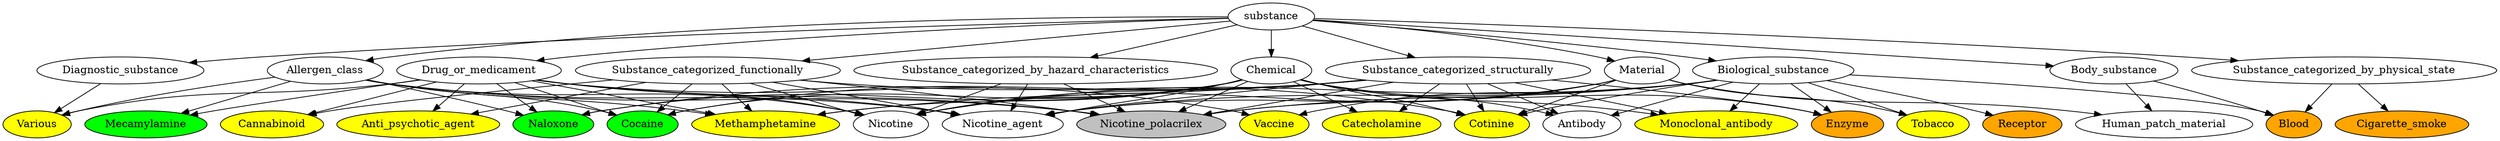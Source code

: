 digraph g {
substance->Diagnostic_substance;
Diagnostic_substance->Various;
substance->Substance_categorized_structurally;
Substance_categorized_structurally->Nicotine;
Substance_categorized_structurally->Nicotine_agent;
Substance_categorized_structurally->Nicotine_polacrilex;
Substance_categorized_structurally->Cotinine;
Substance_categorized_structurally->Cocaine;
Substance_categorized_structurally->Naloxone;
Substance_categorized_structurally->Methamphetamine;
Substance_categorized_structurally->Catecholamine;
Substance_categorized_structurally->Antibody;
Substance_categorized_structurally->Monoclonal_antibody;
Substance_categorized_structurally->Enzyme;
substance->Chemical;
Chemical->Nicotine;
Chemical->Nicotine_agent;
Chemical->Nicotine_polacrilex;
Chemical->Cotinine;
Chemical->Cocaine;
Chemical->Naloxone;
Chemical->Methamphetamine;
Chemical->Catecholamine;
Chemical->Antibody;
Chemical->Monoclonal_antibody;
Chemical->Enzyme;
substance->Biological_substance;
Biological_substance->Nicotine;
Biological_substance->Nicotine_agent;
Biological_substance->Nicotine_polacrilex;
Biological_substance->Cotinine;
Biological_substance->Tobacco;
Biological_substance->Receptor;
Biological_substance->Blood;
Biological_substance->Vaccine;
Biological_substance->Antibody;
Biological_substance->Monoclonal_antibody;
Biological_substance->Enzyme;
substance->Material;
Material->Nicotine;
Material->Nicotine_agent;
Material->Nicotine_polacrilex;
Material->Cotinine;
Material->Tobacco;
Material->Human_patch_material;
substance->Drug_or_medicament;
Drug_or_medicament->Nicotine;
Drug_or_medicament->Nicotine_agent;
Drug_or_medicament->Nicotine_polacrilex;
Drug_or_medicament->Methamphetamine;
Drug_or_medicament->Cocaine;
Drug_or_medicament->Anti_psychotic_agent;
Drug_or_medicament->Cannabinoid;
Drug_or_medicament->Mecamylamine;
Drug_or_medicament->Naloxone;
Drug_or_medicament->Vaccine;
Drug_or_medicament->Various;
substance->Allergen_class;
Allergen_class->Nicotine;
Allergen_class->Nicotine_agent;
Allergen_class->Nicotine_polacrilex;
Allergen_class->Naloxone;
Allergen_class->Methamphetamine;
Allergen_class->Mecamylamine;
Allergen_class->Cocaine;
Allergen_class->Various;
substance->Substance_categorized_by_hazard_characteristics;
Substance_categorized_by_hazard_characteristics->Nicotine;
Substance_categorized_by_hazard_characteristics->Nicotine_agent;
Substance_categorized_by_hazard_characteristics->Nicotine_polacrilex;
substance->Substance_categorized_functionally;
Substance_categorized_functionally->Nicotine;
Substance_categorized_functionally->Nicotine_agent;
Substance_categorized_functionally->Nicotine_polacrilex;
Substance_categorized_functionally->Cotinine;
Substance_categorized_functionally->Methamphetamine;
Substance_categorized_functionally->Cocaine;
Substance_categorized_functionally->Anti_psychotic_agent;
Substance_categorized_functionally->Cannabinoid;
substance->Body_substance;
Body_substance->Blood;
Body_substance->Human_patch_material;
substance->Substance_categorized_by_physical_state;
Substance_categorized_by_physical_state->Cigarette_smoke;
Substance_categorized_by_physical_state->Blood;
Tobacco [style=filled, fillcolor=yellow];
Nicotine_polacrilex [style=filled, fillcolor=gray];
Cigarette_smoke [style=filled, fillcolor=orange];
Naloxone [style=filled, fillcolor=green];
Methamphetamine [style=filled, fillcolor=yellow];
Cannabinoid [style=filled, fillcolor=yellow];
Receptor [style=filled, fillcolor=orange];
Blood [style=filled, fillcolor=orange];
Cotinine [style=filled, fillcolor=yellow];
Mecamylamine [style=filled, fillcolor=green];
Vaccine [style=filled, fillcolor=yellow];
Catecholamine [style=filled, fillcolor=yellow];
Various [style=filled, fillcolor=yellow];
Monoclonal_antibody [style=filled, fillcolor=yellow];
Enzyme [style=filled, fillcolor=orange];
Anti_psychotic_agent [style=filled, fillcolor=yellow];
Cocaine [style=filled, fillcolor=green];
}